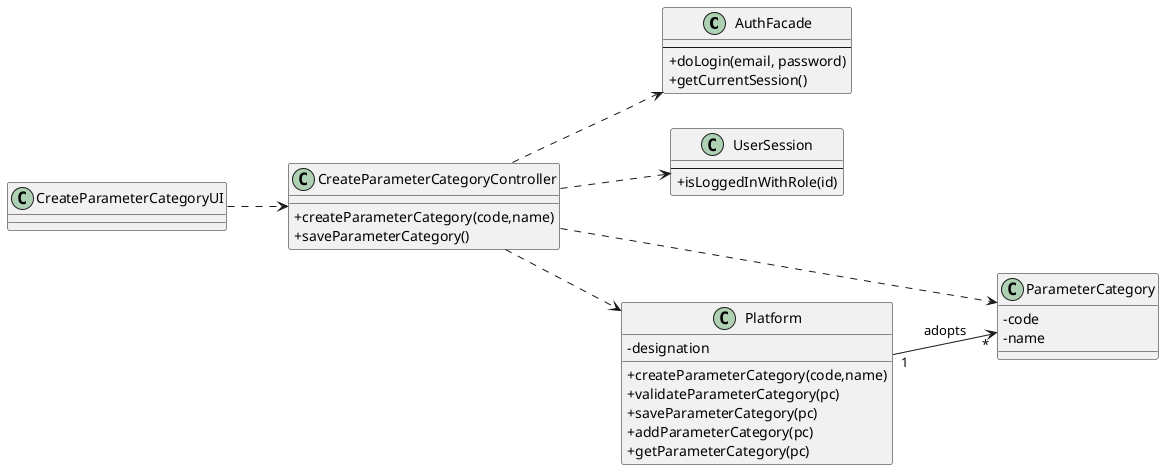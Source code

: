 @startuml
skinparam classAttributeIconSize 0
left to right direction

class AuthFacade{
    --
    +doLogin(email, password)
    +getCurrentSession()
}

class UserSession{
    --
    +isLoggedInWithRole(id)
}

class ParameterCategory {
  -code
  -name
}

class Platform {
  -designation
  +createParameterCategory(code,name)
  +validateParameterCategory(pc)
  +saveParameterCategory(pc)
  +addParameterCategory(pc)
  +getParameterCategory(pc)
}

class CreateParameterCategoryUI{}

class CreateParameterCategoryController{
    +createParameterCategory(code,name)
    +saveParameterCategory()
}

CreateParameterCategoryUI ..> CreateParameterCategoryController
CreateParameterCategoryController ..> AuthFacade
CreateParameterCategoryController ..> UserSession
CreateParameterCategoryController ..> Platform
CreateParameterCategoryController ..> ParameterCategory
Platform "1" --> "*" ParameterCategory : adopts


@enduml